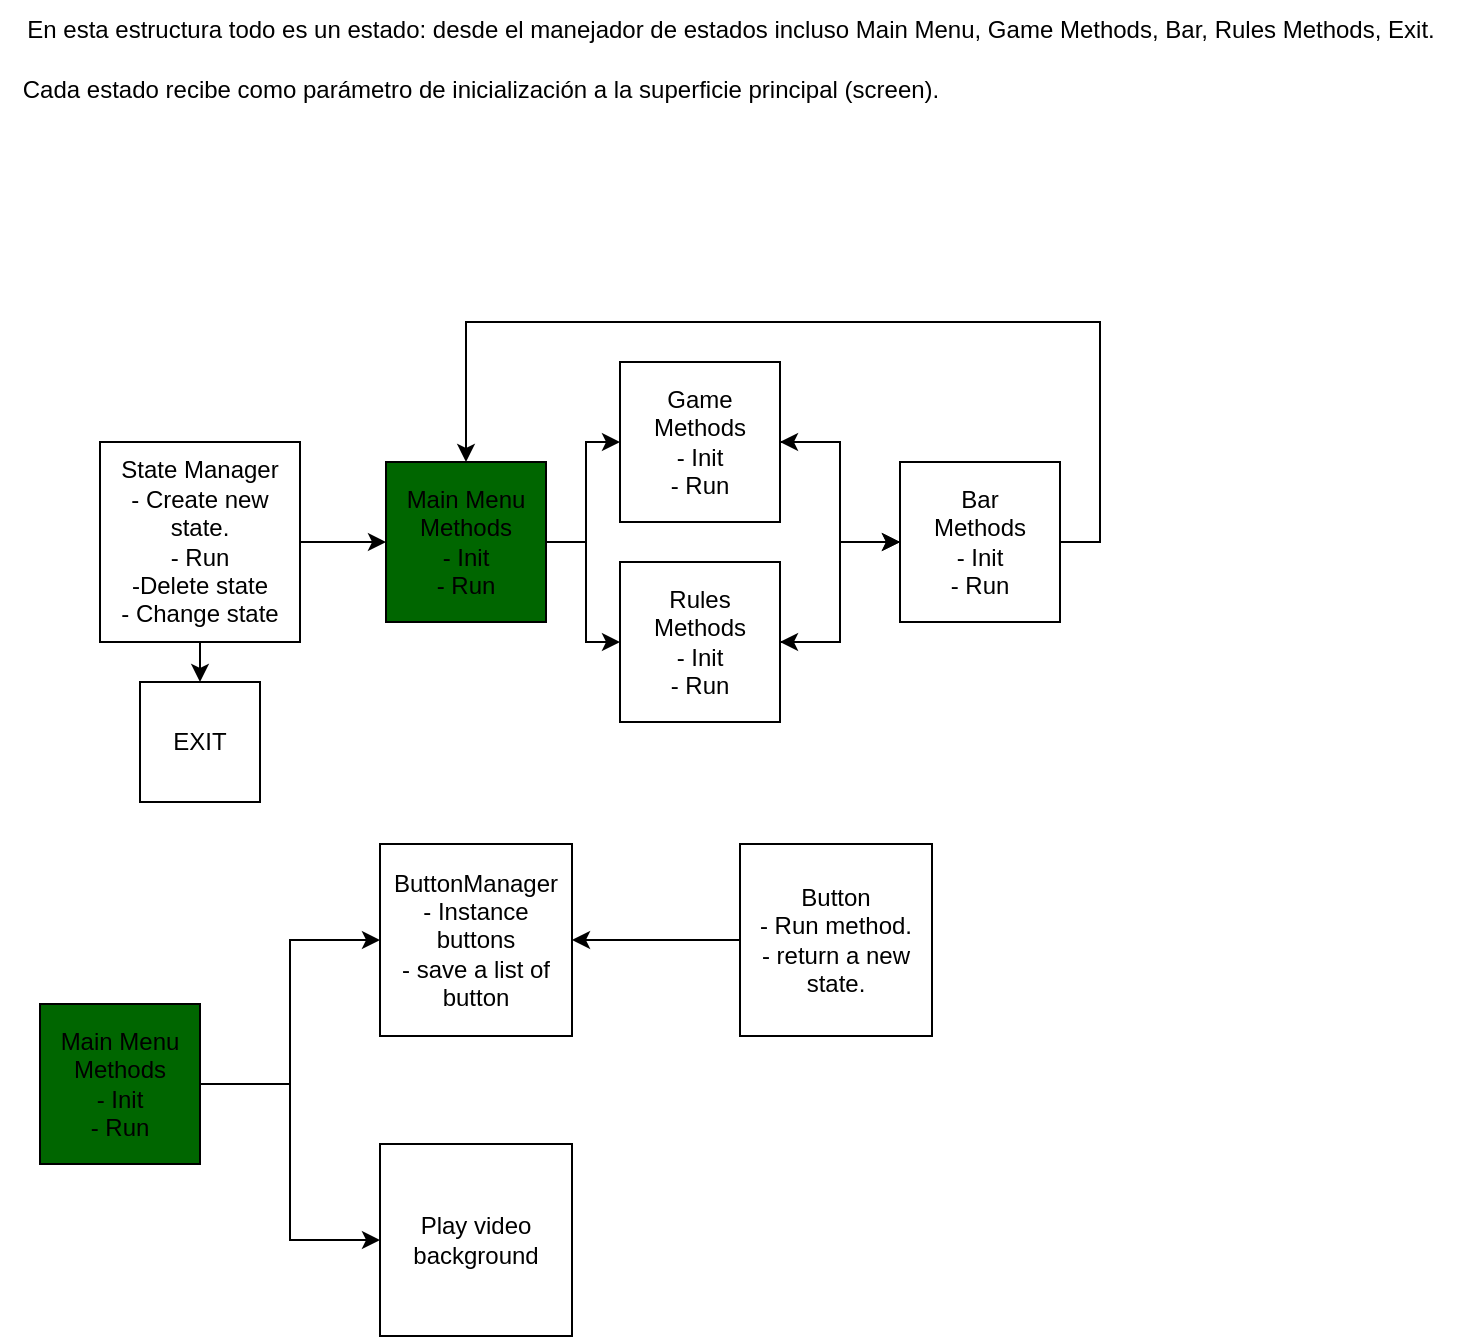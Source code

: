 <mxfile version="21.2.8" type="device">
  <diagram name="Página-1" id="bOBMU09ZP_0XKTQnbV2H">
    <mxGraphModel dx="1066" dy="446" grid="1" gridSize="10" guides="1" tooltips="1" connect="1" arrows="1" fold="1" page="1" pageScale="1" pageWidth="827" pageHeight="1169" math="0" shadow="0">
      <root>
        <mxCell id="0" />
        <mxCell id="1" parent="0" />
        <mxCell id="oI4jGAhArHHVxf1wj3lw-7" style="edgeStyle=orthogonalEdgeStyle;rounded=0;orthogonalLoop=1;jettySize=auto;html=1;exitX=1;exitY=0.5;exitDx=0;exitDy=0;" parent="1" source="oI4jGAhArHHVxf1wj3lw-1" target="oI4jGAhArHHVxf1wj3lw-3" edge="1">
          <mxGeometry relative="1" as="geometry" />
        </mxCell>
        <mxCell id="oI4jGAhArHHVxf1wj3lw-16" style="edgeStyle=orthogonalEdgeStyle;rounded=0;orthogonalLoop=1;jettySize=auto;html=1;exitX=0.5;exitY=1;exitDx=0;exitDy=0;entryX=0.5;entryY=0;entryDx=0;entryDy=0;" parent="1" source="oI4jGAhArHHVxf1wj3lw-1" target="oI4jGAhArHHVxf1wj3lw-15" edge="1">
          <mxGeometry relative="1" as="geometry" />
        </mxCell>
        <mxCell id="oI4jGAhArHHVxf1wj3lw-1" value="State Manager&lt;br&gt;- Create new state.&lt;br&gt;- Run&lt;br&gt;-Delete state&lt;br&gt;- Change state" style="whiteSpace=wrap;html=1;aspect=fixed;" parent="1" vertex="1">
          <mxGeometry x="90" y="269" width="100" height="100" as="geometry" />
        </mxCell>
        <mxCell id="oI4jGAhArHHVxf1wj3lw-8" style="edgeStyle=orthogonalEdgeStyle;rounded=0;orthogonalLoop=1;jettySize=auto;html=1;" parent="1" source="oI4jGAhArHHVxf1wj3lw-3" target="oI4jGAhArHHVxf1wj3lw-4" edge="1">
          <mxGeometry relative="1" as="geometry" />
        </mxCell>
        <mxCell id="oI4jGAhArHHVxf1wj3lw-9" style="edgeStyle=orthogonalEdgeStyle;rounded=0;orthogonalLoop=1;jettySize=auto;html=1;exitX=1;exitY=0.5;exitDx=0;exitDy=0;entryX=0;entryY=0.5;entryDx=0;entryDy=0;" parent="1" source="oI4jGAhArHHVxf1wj3lw-3" target="oI4jGAhArHHVxf1wj3lw-6" edge="1">
          <mxGeometry relative="1" as="geometry" />
        </mxCell>
        <mxCell id="oI4jGAhArHHVxf1wj3lw-3" value="Main Menu&lt;br&gt;Methods&lt;br&gt;- Init&lt;br&gt;- Run" style="whiteSpace=wrap;html=1;aspect=fixed;fillColor=#006600;" parent="1" vertex="1">
          <mxGeometry x="233" y="279" width="80" height="80" as="geometry" />
        </mxCell>
        <mxCell id="oI4jGAhArHHVxf1wj3lw-10" style="edgeStyle=orthogonalEdgeStyle;rounded=0;orthogonalLoop=1;jettySize=auto;html=1;exitX=1;exitY=0.5;exitDx=0;exitDy=0;" parent="1" source="oI4jGAhArHHVxf1wj3lw-4" target="oI4jGAhArHHVxf1wj3lw-5" edge="1">
          <mxGeometry relative="1" as="geometry" />
        </mxCell>
        <mxCell id="oI4jGAhArHHVxf1wj3lw-4" value="Game&lt;br style=&quot;border-color: var(--border-color);&quot;&gt;Methods&lt;br style=&quot;border-color: var(--border-color);&quot;&gt;- Init&lt;br style=&quot;border-color: var(--border-color);&quot;&gt;- Run" style="whiteSpace=wrap;html=1;aspect=fixed;" parent="1" vertex="1">
          <mxGeometry x="350" y="229" width="80" height="80" as="geometry" />
        </mxCell>
        <mxCell id="oI4jGAhArHHVxf1wj3lw-11" style="edgeStyle=orthogonalEdgeStyle;rounded=0;orthogonalLoop=1;jettySize=auto;html=1;exitX=0;exitY=0.5;exitDx=0;exitDy=0;entryX=1;entryY=0.5;entryDx=0;entryDy=0;" parent="1" source="oI4jGAhArHHVxf1wj3lw-5" target="oI4jGAhArHHVxf1wj3lw-4" edge="1">
          <mxGeometry relative="1" as="geometry" />
        </mxCell>
        <mxCell id="oI4jGAhArHHVxf1wj3lw-13" style="edgeStyle=orthogonalEdgeStyle;rounded=0;orthogonalLoop=1;jettySize=auto;html=1;exitX=0;exitY=0.5;exitDx=0;exitDy=0;" parent="1" source="oI4jGAhArHHVxf1wj3lw-5" target="oI4jGAhArHHVxf1wj3lw-6" edge="1">
          <mxGeometry relative="1" as="geometry" />
        </mxCell>
        <mxCell id="oI4jGAhArHHVxf1wj3lw-14" style="edgeStyle=orthogonalEdgeStyle;rounded=0;orthogonalLoop=1;jettySize=auto;html=1;exitX=1;exitY=0.5;exitDx=0;exitDy=0;entryX=0.5;entryY=0;entryDx=0;entryDy=0;" parent="1" source="oI4jGAhArHHVxf1wj3lw-5" target="oI4jGAhArHHVxf1wj3lw-3" edge="1">
          <mxGeometry relative="1" as="geometry">
            <Array as="points">
              <mxPoint x="590" y="319" />
              <mxPoint x="590" y="209" />
              <mxPoint x="273" y="209" />
            </Array>
          </mxGeometry>
        </mxCell>
        <mxCell id="oI4jGAhArHHVxf1wj3lw-5" value="Bar&lt;br style=&quot;border-color: var(--border-color);&quot;&gt;Methods&lt;br style=&quot;border-color: var(--border-color);&quot;&gt;- Init&lt;br style=&quot;border-color: var(--border-color);&quot;&gt;- Run" style="whiteSpace=wrap;html=1;aspect=fixed;" parent="1" vertex="1">
          <mxGeometry x="490" y="279" width="80" height="80" as="geometry" />
        </mxCell>
        <mxCell id="oI4jGAhArHHVxf1wj3lw-12" style="edgeStyle=orthogonalEdgeStyle;rounded=0;orthogonalLoop=1;jettySize=auto;html=1;exitX=1;exitY=0.5;exitDx=0;exitDy=0;entryX=0;entryY=0.5;entryDx=0;entryDy=0;" parent="1" source="oI4jGAhArHHVxf1wj3lw-6" target="oI4jGAhArHHVxf1wj3lw-5" edge="1">
          <mxGeometry relative="1" as="geometry" />
        </mxCell>
        <mxCell id="oI4jGAhArHHVxf1wj3lw-6" value="Rules&lt;br style=&quot;border-color: var(--border-color);&quot;&gt;Methods&lt;br style=&quot;border-color: var(--border-color);&quot;&gt;- Init&lt;br style=&quot;border-color: var(--border-color);&quot;&gt;- Run" style="whiteSpace=wrap;html=1;aspect=fixed;" parent="1" vertex="1">
          <mxGeometry x="350" y="329" width="80" height="80" as="geometry" />
        </mxCell>
        <mxCell id="oI4jGAhArHHVxf1wj3lw-15" value="EXIT" style="whiteSpace=wrap;html=1;aspect=fixed;" parent="1" vertex="1">
          <mxGeometry x="110" y="389" width="60" height="60" as="geometry" />
        </mxCell>
        <mxCell id="7lj4d7uKRjdF_TaTAuI--3" style="edgeStyle=orthogonalEdgeStyle;rounded=0;orthogonalLoop=1;jettySize=auto;html=1;exitX=1;exitY=0.5;exitDx=0;exitDy=0;entryX=0;entryY=0.5;entryDx=0;entryDy=0;" parent="1" source="7lj4d7uKRjdF_TaTAuI--9" target="7lj4d7uKRjdF_TaTAuI--2" edge="1">
          <mxGeometry relative="1" as="geometry">
            <mxPoint x="150" y="590" as="sourcePoint" />
          </mxGeometry>
        </mxCell>
        <mxCell id="7lj4d7uKRjdF_TaTAuI--5" style="edgeStyle=orthogonalEdgeStyle;rounded=0;orthogonalLoop=1;jettySize=auto;html=1;entryX=0;entryY=0.5;entryDx=0;entryDy=0;exitX=1;exitY=0.5;exitDx=0;exitDy=0;" parent="1" source="7lj4d7uKRjdF_TaTAuI--9" target="7lj4d7uKRjdF_TaTAuI--4" edge="1">
          <mxGeometry relative="1" as="geometry">
            <mxPoint x="150" y="589.957" as="sourcePoint" />
          </mxGeometry>
        </mxCell>
        <mxCell id="7lj4d7uKRjdF_TaTAuI--2" value="ButtonManager&lt;br&gt;- Instance buttons&lt;br&gt;- save a list of button" style="whiteSpace=wrap;html=1;aspect=fixed;" parent="1" vertex="1">
          <mxGeometry x="230" y="470" width="96" height="96" as="geometry" />
        </mxCell>
        <mxCell id="7lj4d7uKRjdF_TaTAuI--4" value="Play video background" style="whiteSpace=wrap;html=1;aspect=fixed;" parent="1" vertex="1">
          <mxGeometry x="230" y="620" width="96" height="96" as="geometry" />
        </mxCell>
        <mxCell id="7lj4d7uKRjdF_TaTAuI--7" style="edgeStyle=orthogonalEdgeStyle;rounded=0;orthogonalLoop=1;jettySize=auto;html=1;" parent="1" source="7lj4d7uKRjdF_TaTAuI--6" target="7lj4d7uKRjdF_TaTAuI--2" edge="1">
          <mxGeometry relative="1" as="geometry" />
        </mxCell>
        <mxCell id="7lj4d7uKRjdF_TaTAuI--6" value="Button&lt;br&gt;- Run method.&lt;br&gt;- return a new state." style="whiteSpace=wrap;html=1;aspect=fixed;" parent="1" vertex="1">
          <mxGeometry x="410" y="470" width="96" height="96" as="geometry" />
        </mxCell>
        <mxCell id="7lj4d7uKRjdF_TaTAuI--9" value="Main Menu&lt;br&gt;Methods&lt;br&gt;- Init&lt;br&gt;- Run" style="whiteSpace=wrap;html=1;aspect=fixed;fillColor=#006600;" parent="1" vertex="1">
          <mxGeometry x="60" y="550" width="80" height="80" as="geometry" />
        </mxCell>
        <mxCell id="ghNUAK5_oWG2LXPuqFRX-2" value="En esta estructura todo es un estado: desde el manejador de estados incluso Main Menu, Game Methods, Bar, Rules Methods, Exit." style="text;html=1;align=center;verticalAlign=middle;resizable=0;points=[];autosize=1;strokeColor=none;fillColor=none;" vertex="1" parent="1">
          <mxGeometry x="40" y="48" width="730" height="30" as="geometry" />
        </mxCell>
        <mxCell id="ghNUAK5_oWG2LXPuqFRX-3" value="Cada estado recibe como parámetro de inicialización a la superficie principal (screen)." style="text;html=1;align=center;verticalAlign=middle;resizable=0;points=[];autosize=1;strokeColor=none;fillColor=none;" vertex="1" parent="1">
          <mxGeometry x="40" y="78" width="480" height="30" as="geometry" />
        </mxCell>
      </root>
    </mxGraphModel>
  </diagram>
</mxfile>

